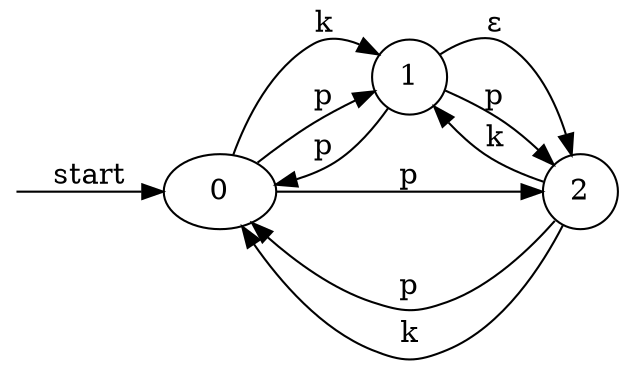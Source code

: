 digraph enfa {
    rankdir = LR;
    __start [style = invis, shape = point];
    __start -> "0" [ label = "start" ];
    node [shape = doublecircle]; "0"
    node [shape = circle];
    "0" -> "1" [ label = "k" ];
    "2" -> "0" [ label = "p" ];
    "2" -> "1" [ label = "k" ];
    "2" -> "0" [ label = "k" ];
    "0" -> "1" [ label = "p" ];
    "0" -> "2" [ label = "p" ];
    "1" -> "2" [ label = "&epsilon;" ];
    "1" -> "0" [ label = "p" ];
    "1" -> "2" [ label = "p" ];
}

